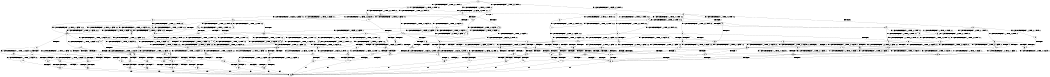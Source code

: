 digraph BCG {
size = "7, 10.5";
center = TRUE;
node [shape = circle];
0 [peripheries = 2];
0 -> 1 [label = "EX !0 !ATOMIC_EXCH_BRANCH (1, +1, TRUE, +0, 2, TRUE) !:0:"];
0 -> 2 [label = "EX !1 !ATOMIC_EXCH_BRANCH (1, +0, TRUE, +0, 1, TRUE) !:0:"];
0 -> 3 [label = "EX !2 !ATOMIC_EXCH_BRANCH (1, +0, FALSE, +0, 3, TRUE) !:0:"];
0 -> 4 [label = "EX !0 !ATOMIC_EXCH_BRANCH (1, +1, TRUE, +0, 2, TRUE) !:0:"];
1 -> 5 [label = "TERMINATE !0"];
2 -> 6 [label = "EX !0 !ATOMIC_EXCH_BRANCH (1, +1, TRUE, +0, 2, TRUE) !:0:1:"];
2 -> 7 [label = "EX !2 !ATOMIC_EXCH_BRANCH (1, +0, FALSE, +0, 3, TRUE) !:0:1:"];
2 -> 8 [label = "EX !0 !ATOMIC_EXCH_BRANCH (1, +1, TRUE, +0, 2, TRUE) !:0:1:"];
2 -> 2 [label = "EX !1 !ATOMIC_EXCH_BRANCH (1, +0, TRUE, +0, 1, TRUE) !:0:1:"];
3 -> 9 [label = "EX !0 !ATOMIC_EXCH_BRANCH (1, +1, TRUE, +0, 2, TRUE) !:0:2:"];
3 -> 10 [label = "TERMINATE !2"];
3 -> 11 [label = "EX !1 !ATOMIC_EXCH_BRANCH (1, +0, TRUE, +0, 1, TRUE) !:0:2:"];
3 -> 12 [label = "EX !0 !ATOMIC_EXCH_BRANCH (1, +1, TRUE, +0, 2, TRUE) !:0:2:"];
4 -> 5 [label = "TERMINATE !0"];
4 -> 13 [label = "TERMINATE !0"];
4 -> 14 [label = "EX !1 !ATOMIC_EXCH_BRANCH (1, +0, TRUE, +0, 1, FALSE) !:0:"];
4 -> 15 [label = "EX !2 !ATOMIC_EXCH_BRANCH (1, +0, FALSE, +0, 3, FALSE) !:0:"];
5 -> 16 [label = "EX !1 !ATOMIC_EXCH_BRANCH (1, +0, TRUE, +0, 1, FALSE) !:1:"];
6 -> 17 [label = "EX !1 !ATOMIC_EXCH_BRANCH (1, +0, TRUE, +0, 1, FALSE) !:0:1:"];
7 -> 18 [label = "EX !1 !ATOMIC_EXCH_BRANCH (1, +0, TRUE, +0, 1, TRUE) !:0:1:2:"];
7 -> 19 [label = "TERMINATE !2"];
7 -> 20 [label = "EX !0 !ATOMIC_EXCH_BRANCH (1, +1, TRUE, +0, 2, TRUE) !:0:1:2:"];
7 -> 11 [label = "EX !1 !ATOMIC_EXCH_BRANCH (1, +0, TRUE, +0, 1, TRUE) !:0:1:2:"];
8 -> 17 [label = "EX !1 !ATOMIC_EXCH_BRANCH (1, +0, TRUE, +0, 1, FALSE) !:0:1:"];
8 -> 21 [label = "TERMINATE !0"];
8 -> 22 [label = "EX !2 !ATOMIC_EXCH_BRANCH (1, +0, FALSE, +0, 3, FALSE) !:0:1:"];
8 -> 14 [label = "EX !1 !ATOMIC_EXCH_BRANCH (1, +0, TRUE, +0, 1, FALSE) !:0:1:"];
9 -> 23 [label = "TERMINATE !0"];
10 -> 24 [label = "EX !0 !ATOMIC_EXCH_BRANCH (1, +1, TRUE, +0, 2, TRUE) !:0:"];
10 -> 25 [label = "EX !1 !ATOMIC_EXCH_BRANCH (1, +0, TRUE, +0, 1, TRUE) !:0:"];
10 -> 26 [label = "EX !0 !ATOMIC_EXCH_BRANCH (1, +1, TRUE, +0, 2, TRUE) !:0:"];
11 -> 27 [label = "EX !0 !ATOMIC_EXCH_BRANCH (1, +1, TRUE, +0, 2, TRUE) !:0:1:2:"];
11 -> 19 [label = "TERMINATE !2"];
11 -> 20 [label = "EX !0 !ATOMIC_EXCH_BRANCH (1, +1, TRUE, +0, 2, TRUE) !:0:1:2:"];
11 -> 11 [label = "EX !1 !ATOMIC_EXCH_BRANCH (1, +0, TRUE, +0, 1, TRUE) !:0:1:2:"];
12 -> 23 [label = "TERMINATE !0"];
12 -> 28 [label = "TERMINATE !2"];
12 -> 29 [label = "TERMINATE !0"];
12 -> 30 [label = "EX !1 !ATOMIC_EXCH_BRANCH (1, +0, TRUE, +0, 1, FALSE) !:0:2:"];
13 -> 16 [label = "EX !1 !ATOMIC_EXCH_BRANCH (1, +0, TRUE, +0, 1, FALSE) !:1:"];
13 -> 31 [label = "EX !2 !ATOMIC_EXCH_BRANCH (1, +0, FALSE, +0, 3, FALSE) !:1:"];
13 -> 32 [label = "EX !1 !ATOMIC_EXCH_BRANCH (1, +0, TRUE, +0, 1, FALSE) !:1:"];
14 -> 33 [label = "TERMINATE !0"];
14 -> 34 [label = "TERMINATE !1"];
14 -> 35 [label = "TERMINATE !0"];
14 -> 36 [label = "EX !2 !ATOMIC_EXCH_BRANCH (1, +0, FALSE, +0, 3, TRUE) !:0:1:"];
15 -> 37 [label = "EX !2 !ATOMIC_EXCH_BRANCH (1, +1, TRUE, +1, 2, TRUE) !:0:2:"];
15 -> 38 [label = "TERMINATE !0"];
15 -> 39 [label = "EX !1 !ATOMIC_EXCH_BRANCH (1, +0, TRUE, +0, 1, FALSE) !:0:2:"];
15 -> 40 [label = "EX !2 !ATOMIC_EXCH_BRANCH (1, +1, TRUE, +1, 2, TRUE) !:0:2:"];
16 -> 41 [label = "TERMINATE !1"];
17 -> 33 [label = "TERMINATE !0"];
18 -> 27 [label = "EX !0 !ATOMIC_EXCH_BRANCH (1, +1, TRUE, +0, 2, TRUE) !:0:1:2:"];
19 -> 42 [label = "EX !1 !ATOMIC_EXCH_BRANCH (1, +0, TRUE, +0, 1, TRUE) !:0:1:"];
19 -> 43 [label = "EX !0 !ATOMIC_EXCH_BRANCH (1, +1, TRUE, +0, 2, TRUE) !:0:1:"];
19 -> 25 [label = "EX !1 !ATOMIC_EXCH_BRANCH (1, +0, TRUE, +0, 1, TRUE) !:0:1:"];
20 -> 44 [label = "EX !1 !ATOMIC_EXCH_BRANCH (1, +0, TRUE, +0, 1, FALSE) !:0:1:2:"];
20 -> 45 [label = "TERMINATE !2"];
20 -> 46 [label = "TERMINATE !0"];
20 -> 30 [label = "EX !1 !ATOMIC_EXCH_BRANCH (1, +0, TRUE, +0, 1, FALSE) !:0:1:2:"];
21 -> 16 [label = "EX !1 !ATOMIC_EXCH_BRANCH (1, +0, TRUE, +0, 1, FALSE) !:1:"];
21 -> 47 [label = "EX !2 !ATOMIC_EXCH_BRANCH (1, +0, FALSE, +0, 3, FALSE) !:1:"];
21 -> 32 [label = "EX !1 !ATOMIC_EXCH_BRANCH (1, +0, TRUE, +0, 1, FALSE) !:1:"];
22 -> 48 [label = "EX !1 !ATOMIC_EXCH_BRANCH (1, +0, TRUE, +0, 1, FALSE) !:0:1:2:"];
22 -> 49 [label = "TERMINATE !0"];
22 -> 50 [label = "EX !2 !ATOMIC_EXCH_BRANCH (1, +1, TRUE, +1, 2, TRUE) !:0:1:2:"];
22 -> 39 [label = "EX !1 !ATOMIC_EXCH_BRANCH (1, +0, TRUE, +0, 1, FALSE) !:0:1:2:"];
23 -> 51 [label = "EX !1 !ATOMIC_EXCH_BRANCH (1, +0, TRUE, +0, 1, FALSE) !:1:2:"];
24 -> 52 [label = "TERMINATE !0"];
25 -> 53 [label = "EX !0 !ATOMIC_EXCH_BRANCH (1, +1, TRUE, +0, 2, TRUE) !:0:1:"];
25 -> 43 [label = "EX !0 !ATOMIC_EXCH_BRANCH (1, +1, TRUE, +0, 2, TRUE) !:0:1:"];
25 -> 25 [label = "EX !1 !ATOMIC_EXCH_BRANCH (1, +0, TRUE, +0, 1, TRUE) !:0:1:"];
26 -> 52 [label = "TERMINATE !0"];
26 -> 54 [label = "TERMINATE !0"];
26 -> 55 [label = "EX !1 !ATOMIC_EXCH_BRANCH (1, +0, TRUE, +0, 1, FALSE) !:0:"];
27 -> 44 [label = "EX !1 !ATOMIC_EXCH_BRANCH (1, +0, TRUE, +0, 1, FALSE) !:0:1:2:"];
28 -> 52 [label = "TERMINATE !0"];
28 -> 54 [label = "TERMINATE !0"];
28 -> 55 [label = "EX !1 !ATOMIC_EXCH_BRANCH (1, +0, TRUE, +0, 1, FALSE) !:0:"];
29 -> 51 [label = "EX !1 !ATOMIC_EXCH_BRANCH (1, +0, TRUE, +0, 1, FALSE) !:1:2:"];
29 -> 56 [label = "TERMINATE !2"];
29 -> 57 [label = "EX !1 !ATOMIC_EXCH_BRANCH (1, +0, TRUE, +0, 1, FALSE) !:1:2:"];
30 -> 58 [label = "TERMINATE !0"];
30 -> 59 [label = "TERMINATE !1"];
30 -> 60 [label = "TERMINATE !2"];
30 -> 61 [label = "TERMINATE !0"];
31 -> 62 [label = "EX !2 !ATOMIC_EXCH_BRANCH (1, +1, TRUE, +1, 2, TRUE) !:1:2:"];
31 -> 63 [label = "EX !1 !ATOMIC_EXCH_BRANCH (1, +0, TRUE, +0, 1, FALSE) !:1:2:"];
31 -> 64 [label = "EX !2 !ATOMIC_EXCH_BRANCH (1, +1, TRUE, +1, 2, TRUE) !:1:2:"];
32 -> 41 [label = "TERMINATE !1"];
32 -> 65 [label = "TERMINATE !1"];
32 -> 66 [label = "EX !2 !ATOMIC_EXCH_BRANCH (1, +0, FALSE, +0, 3, TRUE) !:1:"];
33 -> 41 [label = "TERMINATE !1"];
34 -> 67 [label = "TERMINATE !0"];
34 -> 68 [label = "TERMINATE !0"];
34 -> 69 [label = "EX !2 !ATOMIC_EXCH_BRANCH (1, +0, FALSE, +0, 3, TRUE) !:0:"];
35 -> 41 [label = "TERMINATE !1"];
35 -> 65 [label = "TERMINATE !1"];
35 -> 66 [label = "EX !2 !ATOMIC_EXCH_BRANCH (1, +0, FALSE, +0, 3, TRUE) !:1:"];
36 -> 58 [label = "TERMINATE !0"];
36 -> 59 [label = "TERMINATE !1"];
36 -> 60 [label = "TERMINATE !2"];
36 -> 61 [label = "TERMINATE !0"];
37 -> 70 [label = "TERMINATE !0"];
38 -> 62 [label = "EX !2 !ATOMIC_EXCH_BRANCH (1, +1, TRUE, +1, 2, TRUE) !:1:2:"];
38 -> 63 [label = "EX !1 !ATOMIC_EXCH_BRANCH (1, +0, TRUE, +0, 1, FALSE) !:1:2:"];
38 -> 64 [label = "EX !2 !ATOMIC_EXCH_BRANCH (1, +1, TRUE, +1, 2, TRUE) !:1:2:"];
39 -> 71 [label = "EX !2 !ATOMIC_EXCH_BRANCH (1, +1, TRUE, +1, 2, FALSE) !:0:1:2:"];
39 -> 72 [label = "TERMINATE !1"];
39 -> 73 [label = "TERMINATE !0"];
39 -> 74 [label = "EX !2 !ATOMIC_EXCH_BRANCH (1, +1, TRUE, +1, 2, FALSE) !:0:1:2:"];
40 -> 70 [label = "TERMINATE !0"];
40 -> 38 [label = "TERMINATE !0"];
40 -> 39 [label = "EX !1 !ATOMIC_EXCH_BRANCH (1, +0, TRUE, +0, 1, FALSE) !:0:2:"];
40 -> 40 [label = "EX !2 !ATOMIC_EXCH_BRANCH (1, +1, TRUE, +1, 2, TRUE) !:0:2:"];
41 -> 75 [label = "EX !2 !ATOMIC_EXCH_BRANCH (1, +0, FALSE, +0, 3, TRUE) !:2:"];
42 -> 53 [label = "EX !0 !ATOMIC_EXCH_BRANCH (1, +1, TRUE, +0, 2, TRUE) !:0:1:"];
43 -> 76 [label = "EX !1 !ATOMIC_EXCH_BRANCH (1, +0, TRUE, +0, 1, FALSE) !:0:1:"];
43 -> 77 [label = "TERMINATE !0"];
43 -> 55 [label = "EX !1 !ATOMIC_EXCH_BRANCH (1, +0, TRUE, +0, 1, FALSE) !:0:1:"];
44 -> 58 [label = "TERMINATE !0"];
45 -> 76 [label = "EX !1 !ATOMIC_EXCH_BRANCH (1, +0, TRUE, +0, 1, FALSE) !:0:1:"];
45 -> 77 [label = "TERMINATE !0"];
45 -> 55 [label = "EX !1 !ATOMIC_EXCH_BRANCH (1, +0, TRUE, +0, 1, FALSE) !:0:1:"];
46 -> 51 [label = "EX !1 !ATOMIC_EXCH_BRANCH (1, +0, TRUE, +0, 1, FALSE) !:1:2:"];
46 -> 78 [label = "TERMINATE !2"];
46 -> 57 [label = "EX !1 !ATOMIC_EXCH_BRANCH (1, +0, TRUE, +0, 1, FALSE) !:1:2:"];
47 -> 79 [label = "EX !1 !ATOMIC_EXCH_BRANCH (1, +0, TRUE, +0, 1, FALSE) !:1:2:"];
47 -> 80 [label = "EX !2 !ATOMIC_EXCH_BRANCH (1, +1, TRUE, +1, 2, TRUE) !:1:2:"];
47 -> 63 [label = "EX !1 !ATOMIC_EXCH_BRANCH (1, +0, TRUE, +0, 1, FALSE) !:1:2:"];
48 -> 71 [label = "EX !2 !ATOMIC_EXCH_BRANCH (1, +1, TRUE, +1, 2, FALSE) !:0:1:2:"];
49 -> 79 [label = "EX !1 !ATOMIC_EXCH_BRANCH (1, +0, TRUE, +0, 1, FALSE) !:1:2:"];
49 -> 80 [label = "EX !2 !ATOMIC_EXCH_BRANCH (1, +1, TRUE, +1, 2, TRUE) !:1:2:"];
49 -> 63 [label = "EX !1 !ATOMIC_EXCH_BRANCH (1, +0, TRUE, +0, 1, FALSE) !:1:2:"];
50 -> 48 [label = "EX !1 !ATOMIC_EXCH_BRANCH (1, +0, TRUE, +0, 1, FALSE) !:0:1:2:"];
50 -> 49 [label = "TERMINATE !0"];
50 -> 50 [label = "EX !2 !ATOMIC_EXCH_BRANCH (1, +1, TRUE, +1, 2, TRUE) !:0:1:2:"];
50 -> 39 [label = "EX !1 !ATOMIC_EXCH_BRANCH (1, +0, TRUE, +0, 1, FALSE) !:0:1:2:"];
51 -> 81 [label = "TERMINATE !2"];
52 -> 82 [label = "EX !1 !ATOMIC_EXCH_BRANCH (1, +0, TRUE, +0, 1, FALSE) !:1:"];
53 -> 76 [label = "EX !1 !ATOMIC_EXCH_BRANCH (1, +0, TRUE, +0, 1, FALSE) !:0:1:"];
54 -> 82 [label = "EX !1 !ATOMIC_EXCH_BRANCH (1, +0, TRUE, +0, 1, FALSE) !:1:"];
54 -> 83 [label = "EX !1 !ATOMIC_EXCH_BRANCH (1, +0, TRUE, +0, 1, FALSE) !:1:"];
55 -> 84 [label = "TERMINATE !0"];
55 -> 85 [label = "TERMINATE !1"];
55 -> 86 [label = "TERMINATE !0"];
56 -> 82 [label = "EX !1 !ATOMIC_EXCH_BRANCH (1, +0, TRUE, +0, 1, FALSE) !:1:"];
56 -> 83 [label = "EX !1 !ATOMIC_EXCH_BRANCH (1, +0, TRUE, +0, 1, FALSE) !:1:"];
57 -> 81 [label = "TERMINATE !2"];
57 -> 87 [label = "TERMINATE !1"];
57 -> 88 [label = "TERMINATE !2"];
58 -> 81 [label = "TERMINATE !2"];
59 -> 89 [label = "TERMINATE !0"];
59 -> 90 [label = "TERMINATE !2"];
59 -> 91 [label = "TERMINATE !0"];
60 -> 84 [label = "TERMINATE !0"];
60 -> 85 [label = "TERMINATE !1"];
60 -> 86 [label = "TERMINATE !0"];
61 -> 81 [label = "TERMINATE !2"];
61 -> 87 [label = "TERMINATE !1"];
61 -> 88 [label = "TERMINATE !2"];
62 -> 79 [label = "EX !1 !ATOMIC_EXCH_BRANCH (1, +0, TRUE, +0, 1, FALSE) !:1:2:"];
63 -> 92 [label = "EX !2 !ATOMIC_EXCH_BRANCH (1, +1, TRUE, +1, 2, FALSE) !:1:2:"];
63 -> 93 [label = "TERMINATE !1"];
63 -> 94 [label = "EX !2 !ATOMIC_EXCH_BRANCH (1, +1, TRUE, +1, 2, FALSE) !:1:2:"];
64 -> 79 [label = "EX !1 !ATOMIC_EXCH_BRANCH (1, +0, TRUE, +0, 1, FALSE) !:1:2:"];
64 -> 63 [label = "EX !1 !ATOMIC_EXCH_BRANCH (1, +0, TRUE, +0, 1, FALSE) !:1:2:"];
64 -> 64 [label = "EX !2 !ATOMIC_EXCH_BRANCH (1, +1, TRUE, +1, 2, TRUE) !:1:2:"];
65 -> 75 [label = "EX !2 !ATOMIC_EXCH_BRANCH (1, +0, FALSE, +0, 3, TRUE) !:2:"];
65 -> 95 [label = "EX !2 !ATOMIC_EXCH_BRANCH (1, +0, FALSE, +0, 3, TRUE) !:2:"];
66 -> 81 [label = "TERMINATE !2"];
66 -> 87 [label = "TERMINATE !1"];
66 -> 88 [label = "TERMINATE !2"];
67 -> 96 [label = "EX !2 !ATOMIC_EXCH_BRANCH (1, +0, FALSE, +0, 3, TRUE) !:1:2:"];
68 -> 96 [label = "EX !2 !ATOMIC_EXCH_BRANCH (1, +0, FALSE, +0, 3, TRUE) !:1:2:"];
68 -> 97 [label = "EX !2 !ATOMIC_EXCH_BRANCH (1, +0, FALSE, +0, 3, TRUE) !:1:2:"];
69 -> 89 [label = "TERMINATE !0"];
69 -> 90 [label = "TERMINATE !2"];
69 -> 91 [label = "TERMINATE !0"];
70 -> 62 [label = "EX !2 !ATOMIC_EXCH_BRANCH (1, +1, TRUE, +1, 2, TRUE) !:1:2:"];
71 -> 98 [label = "TERMINATE !0"];
72 -> 99 [label = "EX !2 !ATOMIC_EXCH_BRANCH (1, +1, TRUE, +1, 2, FALSE) !:0:2:"];
72 -> 100 [label = "TERMINATE !0"];
72 -> 101 [label = "EX !2 !ATOMIC_EXCH_BRANCH (1, +1, TRUE, +1, 2, FALSE) !:0:2:"];
73 -> 92 [label = "EX !2 !ATOMIC_EXCH_BRANCH (1, +1, TRUE, +1, 2, FALSE) !:1:2:"];
73 -> 93 [label = "TERMINATE !1"];
73 -> 94 [label = "EX !2 !ATOMIC_EXCH_BRANCH (1, +1, TRUE, +1, 2, FALSE) !:1:2:"];
74 -> 98 [label = "TERMINATE !0"];
74 -> 102 [label = "TERMINATE !1"];
74 -> 103 [label = "TERMINATE !2"];
74 -> 104 [label = "TERMINATE !0"];
75 -> 105 [label = "TERMINATE !2"];
76 -> 84 [label = "TERMINATE !0"];
77 -> 82 [label = "EX !1 !ATOMIC_EXCH_BRANCH (1, +0, TRUE, +0, 1, FALSE) !:1:"];
77 -> 83 [label = "EX !1 !ATOMIC_EXCH_BRANCH (1, +0, TRUE, +0, 1, FALSE) !:1:"];
78 -> 82 [label = "EX !1 !ATOMIC_EXCH_BRANCH (1, +0, TRUE, +0, 1, FALSE) !:1:"];
78 -> 83 [label = "EX !1 !ATOMIC_EXCH_BRANCH (1, +0, TRUE, +0, 1, FALSE) !:1:"];
79 -> 92 [label = "EX !2 !ATOMIC_EXCH_BRANCH (1, +1, TRUE, +1, 2, FALSE) !:1:2:"];
80 -> 79 [label = "EX !1 !ATOMIC_EXCH_BRANCH (1, +0, TRUE, +0, 1, FALSE) !:1:2:"];
80 -> 80 [label = "EX !2 !ATOMIC_EXCH_BRANCH (1, +1, TRUE, +1, 2, TRUE) !:1:2:"];
80 -> 63 [label = "EX !1 !ATOMIC_EXCH_BRANCH (1, +0, TRUE, +0, 1, FALSE) !:1:2:"];
81 -> 106 [label = "TERMINATE !1"];
82 -> 106 [label = "TERMINATE !1"];
83 -> 106 [label = "TERMINATE !1"];
83 -> 107 [label = "TERMINATE !1"];
84 -> 106 [label = "TERMINATE !1"];
85 -> 108 [label = "TERMINATE !0"];
85 -> 109 [label = "TERMINATE !0"];
86 -> 106 [label = "TERMINATE !1"];
86 -> 107 [label = "TERMINATE !1"];
87 -> 105 [label = "TERMINATE !2"];
87 -> 110 [label = "TERMINATE !2"];
88 -> 106 [label = "TERMINATE !1"];
88 -> 107 [label = "TERMINATE !1"];
89 -> 111 [label = "TERMINATE !2"];
90 -> 108 [label = "TERMINATE !0"];
90 -> 109 [label = "TERMINATE !0"];
91 -> 111 [label = "TERMINATE !2"];
91 -> 112 [label = "TERMINATE !2"];
92 -> 113 [label = "TERMINATE !2"];
93 -> 114 [label = "EX !2 !ATOMIC_EXCH_BRANCH (1, +1, TRUE, +1, 2, FALSE) !:2:"];
93 -> 115 [label = "EX !2 !ATOMIC_EXCH_BRANCH (1, +1, TRUE, +1, 2, FALSE) !:2:"];
94 -> 113 [label = "TERMINATE !2"];
94 -> 116 [label = "TERMINATE !1"];
94 -> 117 [label = "TERMINATE !2"];
95 -> 105 [label = "TERMINATE !2"];
95 -> 110 [label = "TERMINATE !2"];
96 -> 111 [label = "TERMINATE !2"];
97 -> 111 [label = "TERMINATE !2"];
97 -> 112 [label = "TERMINATE !2"];
98 -> 113 [label = "TERMINATE !2"];
99 -> 118 [label = "TERMINATE !0"];
100 -> 119 [label = "EX !2 !ATOMIC_EXCH_BRANCH (1, +1, TRUE, +1, 2, FALSE) !:1:2:"];
100 -> 120 [label = "EX !2 !ATOMIC_EXCH_BRANCH (1, +1, TRUE, +1, 2, FALSE) !:1:2:"];
101 -> 118 [label = "TERMINATE !0"];
101 -> 121 [label = "TERMINATE !2"];
101 -> 122 [label = "TERMINATE !0"];
102 -> 118 [label = "TERMINATE !0"];
102 -> 121 [label = "TERMINATE !2"];
102 -> 122 [label = "TERMINATE !0"];
103 -> 123 [label = "TERMINATE !0"];
103 -> 124 [label = "TERMINATE !1"];
103 -> 125 [label = "TERMINATE !0"];
104 -> 113 [label = "TERMINATE !2"];
104 -> 116 [label = "TERMINATE !1"];
104 -> 117 [label = "TERMINATE !2"];
105 -> 126 [label = "exit"];
106 -> 126 [label = "exit"];
107 -> 126 [label = "exit"];
108 -> 126 [label = "exit"];
109 -> 126 [label = "exit"];
110 -> 126 [label = "exit"];
111 -> 126 [label = "exit"];
112 -> 126 [label = "exit"];
113 -> 127 [label = "TERMINATE !1"];
114 -> 128 [label = "TERMINATE !2"];
115 -> 128 [label = "TERMINATE !2"];
115 -> 129 [label = "TERMINATE !2"];
116 -> 128 [label = "TERMINATE !2"];
116 -> 129 [label = "TERMINATE !2"];
117 -> 127 [label = "TERMINATE !1"];
117 -> 130 [label = "TERMINATE !1"];
118 -> 131 [label = "TERMINATE !2"];
119 -> 131 [label = "TERMINATE !2"];
120 -> 131 [label = "TERMINATE !2"];
120 -> 132 [label = "TERMINATE !2"];
121 -> 133 [label = "TERMINATE !0"];
121 -> 134 [label = "TERMINATE !0"];
122 -> 131 [label = "TERMINATE !2"];
122 -> 132 [label = "TERMINATE !2"];
123 -> 127 [label = "TERMINATE !1"];
124 -> 133 [label = "TERMINATE !0"];
124 -> 134 [label = "TERMINATE !0"];
125 -> 127 [label = "TERMINATE !1"];
125 -> 130 [label = "TERMINATE !1"];
127 -> 126 [label = "exit"];
128 -> 126 [label = "exit"];
129 -> 126 [label = "exit"];
130 -> 126 [label = "exit"];
131 -> 126 [label = "exit"];
132 -> 126 [label = "exit"];
133 -> 126 [label = "exit"];
134 -> 126 [label = "exit"];
}
